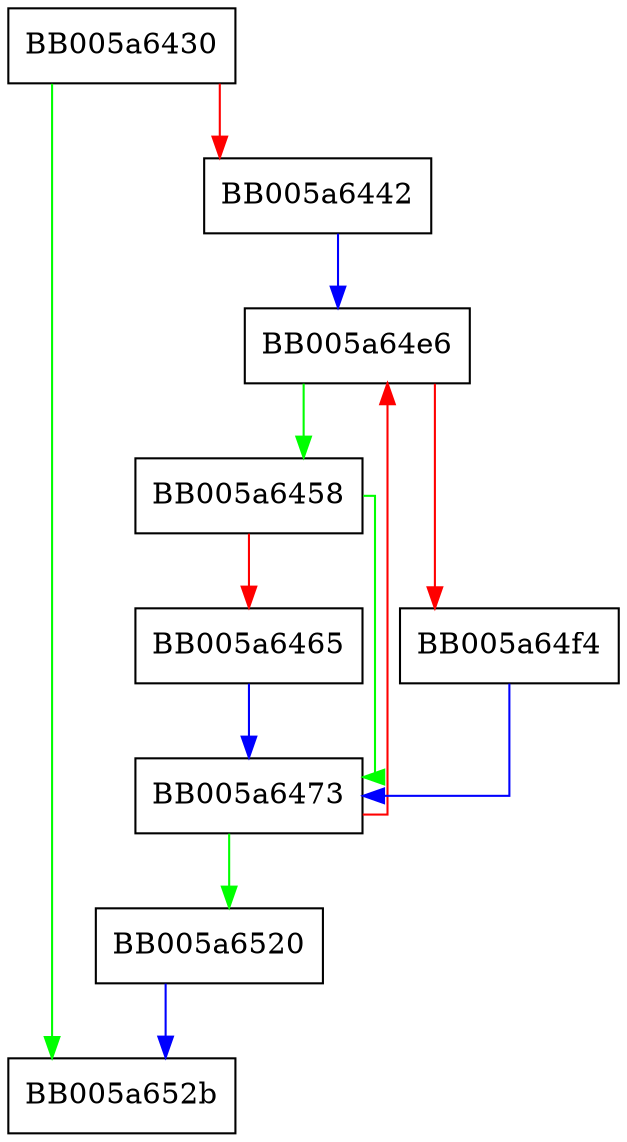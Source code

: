 digraph ERR_clear_error {
  node [shape="box"];
  graph [splines=ortho];
  BB005a6430 -> BB005a652b [color="green"];
  BB005a6430 -> BB005a6442 [color="red"];
  BB005a6442 -> BB005a64e6 [color="blue"];
  BB005a6458 -> BB005a6473 [color="green"];
  BB005a6458 -> BB005a6465 [color="red"];
  BB005a6465 -> BB005a6473 [color="blue"];
  BB005a6473 -> BB005a6520 [color="green"];
  BB005a6473 -> BB005a64e6 [color="red"];
  BB005a64e6 -> BB005a6458 [color="green"];
  BB005a64e6 -> BB005a64f4 [color="red"];
  BB005a64f4 -> BB005a6473 [color="blue"];
  BB005a6520 -> BB005a652b [color="blue"];
}